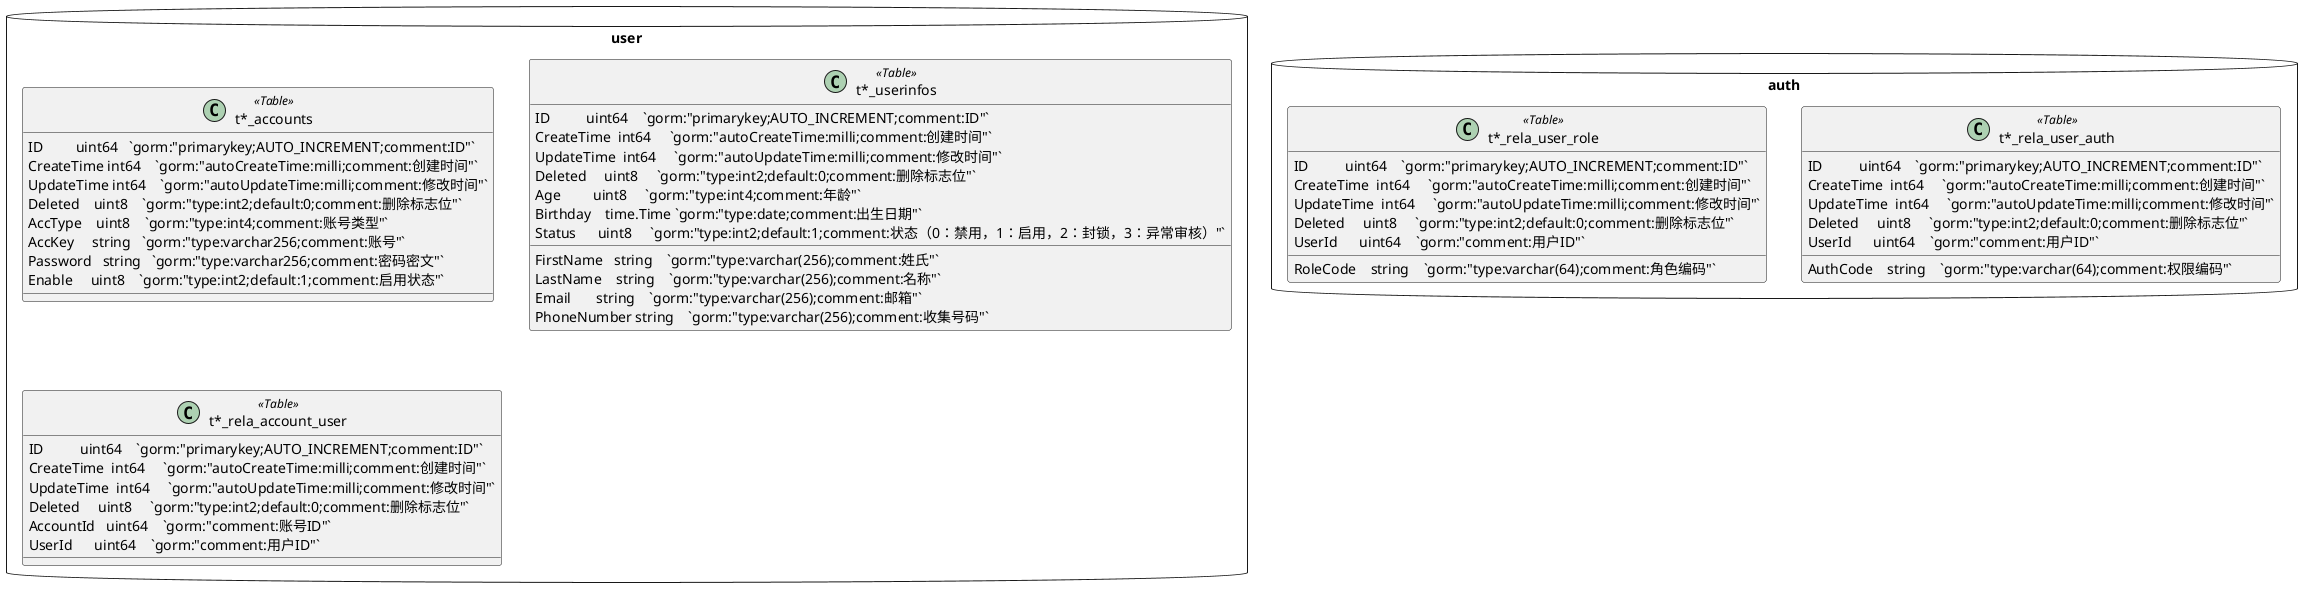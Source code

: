 @startuml
package user <<Database>> {
    class t*_accounts<<Table>> {
        ID         uint64   `gorm:"primarykey;AUTO_INCREMENT;comment:ID"`
    	CreateTime int64    `gorm:"autoCreateTime:milli;comment:创建时间"`
    	UpdateTime int64    `gorm:"autoUpdateTime:milli;comment:修改时间"`
    	Deleted    uint8    `gorm:"type:int2;default:0;comment:删除标志位"`
        AccType    uint8    `gorm:"type:int4;comment:账号类型"`
        AccKey     string   `gorm:"type:varchar256;comment:账号"`
        Password   string   `gorm:"type:varchar256;comment:密码密文"`
        Enable     uint8    `gorm:"type:int2;default:1;comment:启用状态"`
    }
    class t*_userinfos<<Table>> {
        ID          uint64    `gorm:"primarykey;AUTO_INCREMENT;comment:ID"`
        CreateTime  int64     `gorm:"autoCreateTime:milli;comment:创建时间"`
        UpdateTime  int64     `gorm:"autoUpdateTime:milli;comment:修改时间"`
        Deleted     uint8     `gorm:"type:int2;default:0;comment:删除标志位"`
        FirstName   string    `gorm:"type:varchar(256);comment:姓氏"`
        LastName    string    `gorm:"type:varchar(256);comment:名称"`
        Age         uint8     `gorm:"type:int4;comment:年龄"`
        Birthday    time.Time `gorm:"type:date;comment:出生日期"`
        Email       string    `gorm:"type:varchar(256);comment:邮箱"`
        PhoneNumber string    `gorm:"type:varchar(256);comment:收集号码"`
        Status      uint8     `gorm:"type:int2;default:1;comment:状态（0：禁用，1：启用，2：封锁，3：异常审核）"`
    }
    class t*_rela_account_user<<Table>> {
        ID          uint64    `gorm:"primarykey;AUTO_INCREMENT;comment:ID"`
        CreateTime  int64     `gorm:"autoCreateTime:milli;comment:创建时间"`
        UpdateTime  int64     `gorm:"autoUpdateTime:milli;comment:修改时间"`
        Deleted     uint8     `gorm:"type:int2;default:0;comment:删除标志位"`
	    AccountId   uint64    `gorm:"comment:账号ID"`
	    UserId      uint64    `gorm:"comment:用户ID"`
    }
}
package auth <<Database>> {
    class t*_rela_user_auth<<Table>> {
        ID          uint64    `gorm:"primarykey;AUTO_INCREMENT;comment:ID"`
        CreateTime  int64     `gorm:"autoCreateTime:milli;comment:创建时间"`
        UpdateTime  int64     `gorm:"autoUpdateTime:milli;comment:修改时间"`
        Deleted     uint8     `gorm:"type:int2;default:0;comment:删除标志位"`
        UserId      uint64    `gorm:"comment:用户ID"`
        AuthCode    string    `gorm:"type:varchar(64);comment:权限编码"`
    }
    class t*_rela_user_role<<Table>> {
        ID          uint64    `gorm:"primarykey;AUTO_INCREMENT;comment:ID"`
        CreateTime  int64     `gorm:"autoCreateTime:milli;comment:创建时间"`
        UpdateTime  int64     `gorm:"autoUpdateTime:milli;comment:修改时间"`
        Deleted     uint8     `gorm:"type:int2;default:0;comment:删除标志位"`
        UserId      uint64    `gorm:"comment:用户ID"`
        RoleCode    string    `gorm:"type:varchar(64);comment:角色编码"`
    }
}
@enduml